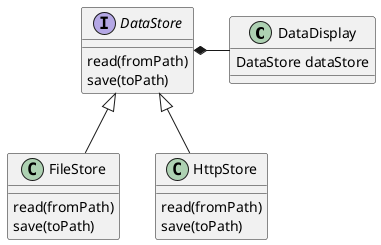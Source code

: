 @startuml


class DataDisplay {
    DataStore dataStore
}

interface DataStore {
    read(fromPath)
    save(toPath)
}

class FileStore {
    read(fromPath)
    save(toPath)
}

class HttpStore {
    read(fromPath)
    save(toPath)
}

DataStore *-right- DataDisplay
DataStore <|-- FileStore
DataStore <|-- HttpStore


@enduml